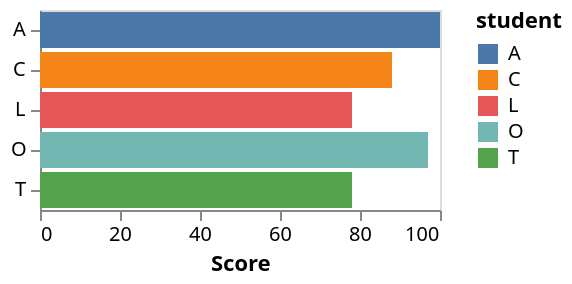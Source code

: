 {
  "$schema": "https://vega.github.io/schema/vega-lite/v2.json",
  "description": "A bar graph showing the scores of the top 5 students. This shows an example of the window transform, for how the top K (5) can be filtered, and also how a rank can be computed for each student.",
  "data": {
    "values": [
      {"student": "A", "score": 100}, {"student": "B", "score": 56},
      {"student": "C", "score": 88}, {"student": "D", "score": 65},
      {"student": "E", "score": 45}, {"student": "F", "score": 23},
      {"student": "G", "score": 66}, {"student": "H", "score": 67},
      {"student": "I", "score": 13}, {"student": "J", "score": 12},
      {"student": "K", "score": 50}, {"student": "L", "score": 78},
      {"student": "M", "score": 66}, {"student": "N", "score": 30},
      {"student": "O", "score": 97}, {"student": "P", "score": 75},
      {"student": "Q", "score": 24}, {"student": "R", "score": 42},
      {"student": "S", "score": 76}, {"student": "T", "score": 78},
      {"student": "U", "score": 21}, {"student": "V", "score": 46}
    ]
  },
  "transform": [{
    "window": [{
      "op": "rank",
      "field": "score",
      "as": "rank"
    }],
    "sort": [{ "field": "score", "order": "ascending" }],
    "groupby": [
      "Student"
    ],
    "frame": [null, 0]
  },
  {
    "window": [{
      "op": "count",
      "field": "score",
      "as": "totalStudents"
    }],
    "sort": [{ "field": "score", "order": "ascending" }],
    "groupby": [
      "Student"
    ],
    "frame": [null, null]
  },
  {
    "filter": "datum.totalStudents - datum.rank < 5"
  }],
  "mark": "bar",
  "encoding": {
    "x": {
        "field": "score",
        "type": "quantitative",
        "axis": { "title": "Score", "grid": false }
    },
    "y": {
        "field": "student",
        "type": "nominal",
        "scale": { "rangeStep": 12 },
        "axis": { "title": "" }
    },
    "color": {
        "field": "student",
        "type": "nominal"
    }
  }
}
